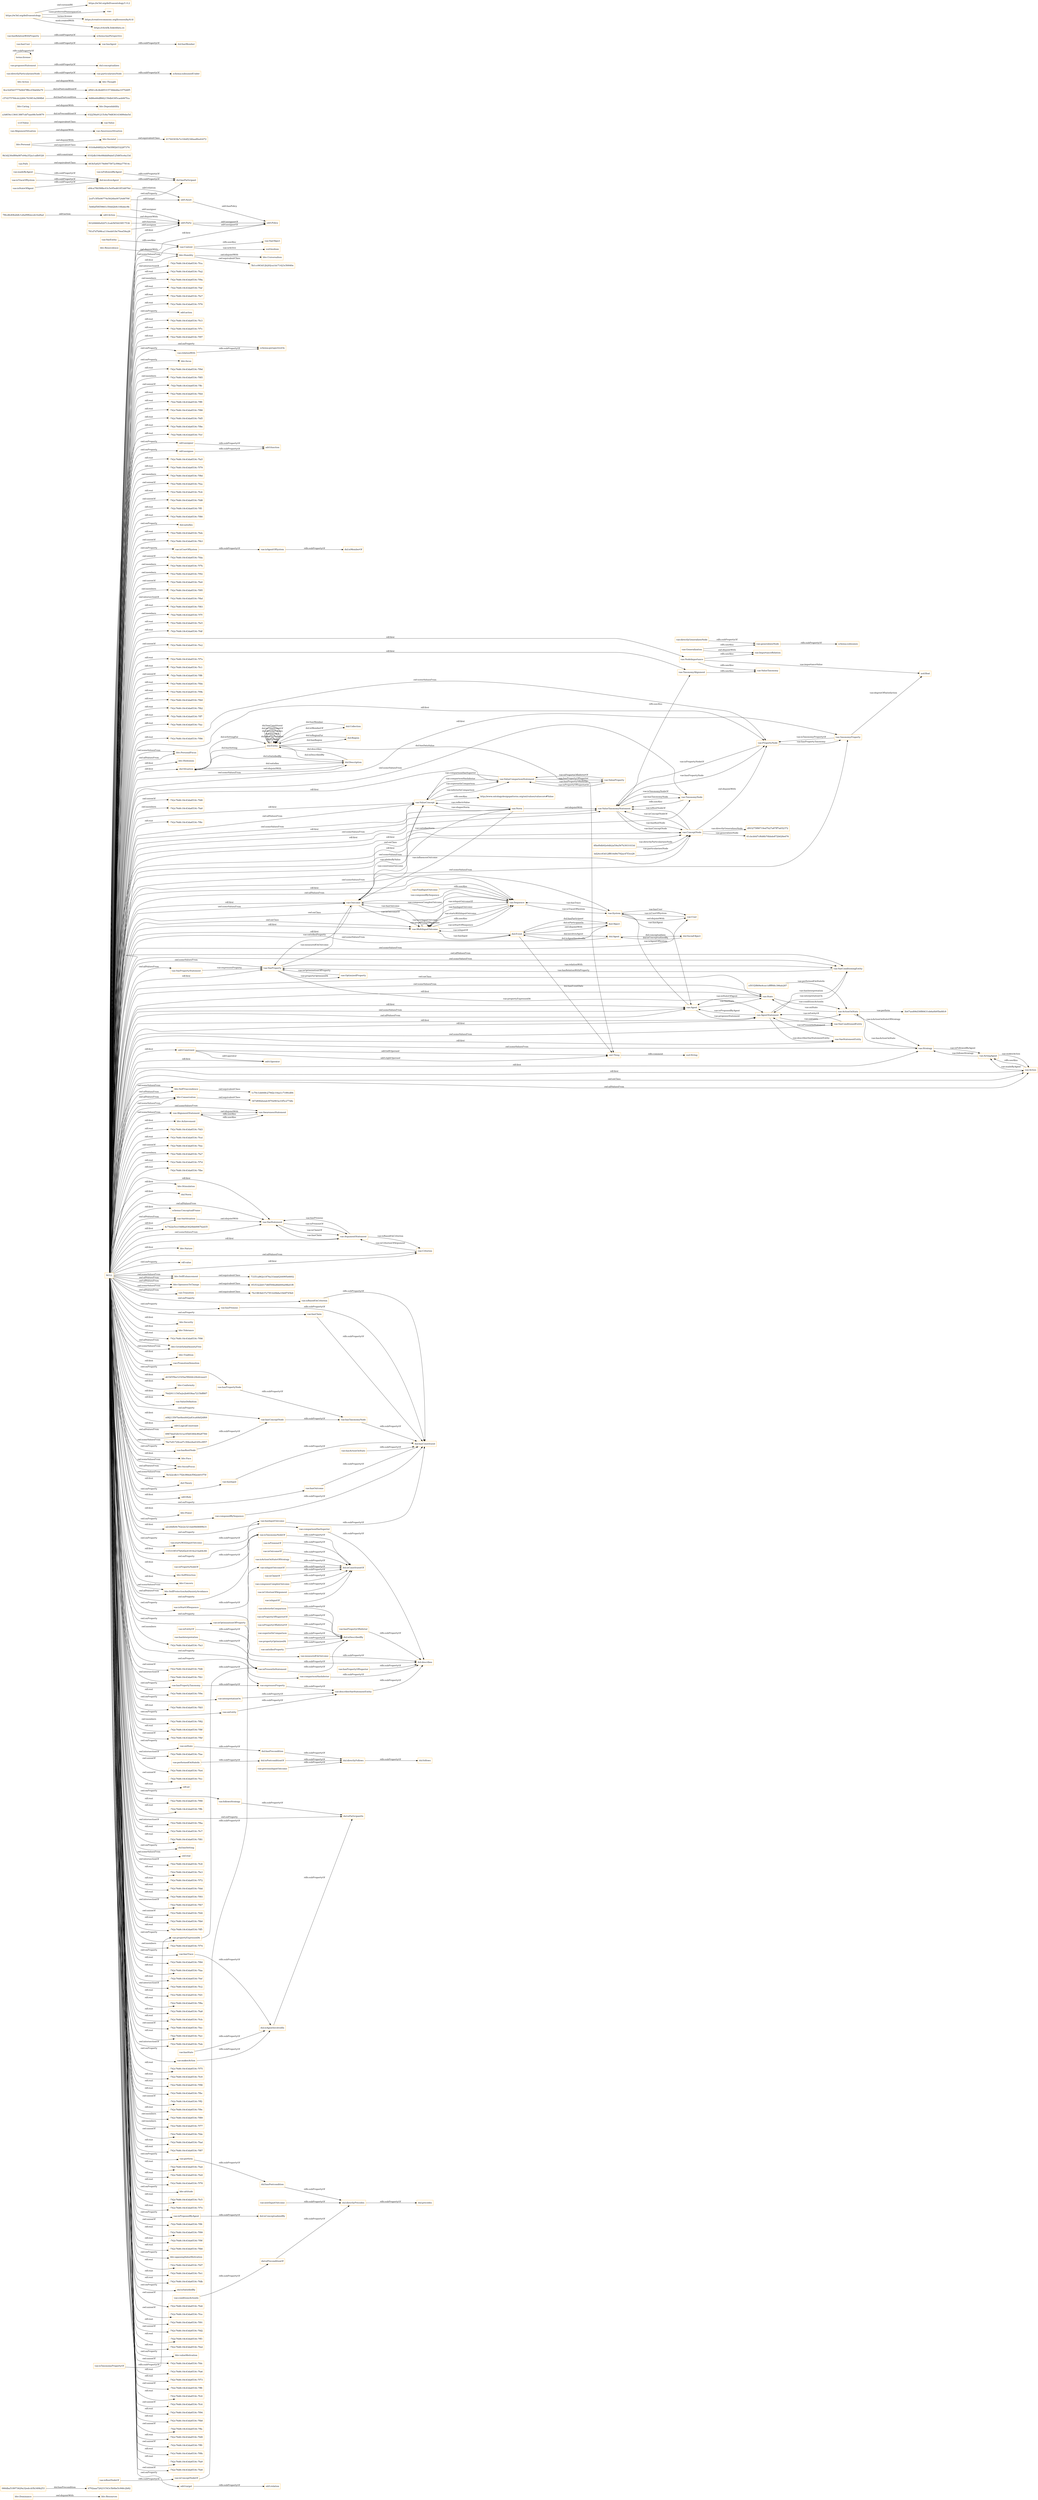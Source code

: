 digraph ar2dtool_diagram { 
rankdir=LR;
size="1501"
node [shape = rectangle, color="orange"]; "bhv:Dominance" "066dba518973629a32edccb5b349b253" "dul:Situation" "odrl:Action" "vae:Path" "4fbef0db92e0db2af36a567b3931033d" "61cbcb0d7cf6d6b70bbde872b628e676" "e5f1f2f809e9cee1dffff48c396ab287" "0102db104e08ddd9abd125d65ce4a33d" "f4320666fa9207c3cab5654439f17536" "bhv:PersonalFocus" "bhv:Hedonism" "bhv:Societal" "vae:NodeImportance" "bhv:Universalism" "9b3d230ef89a087e94a352a1cafb9326" "vae:AwarenessSituation" "vae:Value" "bhv:Achievement" "e84ca78b588bc03c5e95ed61853d076d" "odrl:Policy" "bhv:Stimulation" "dul:Norm" "781d7d7b98ca110eeb018e70eef36a28" "vae:AlignmentSituation" "032256a91215c8a79d836143489ebe5d" "odrl:Operator" "vae:VaeProperty" "bhv:SelfTrascendence" "vae:Outcome" "483b5a82f178d0675872cf98ae77814c" "6702aaa726231543c5b0be5c946c2b82" "schema:ConceptualFrame" "vae:VaeEntity" "41744303fe7e104df2346aa8feefc672" "vae:MultiInputOutcome" "bhv:Conservation" "4c7422e5ce19d8ba03620bb0067b2d35" "vae:AlignmentStatement" "bhv:Dependability" "dul:SocialObject" "bhv:Caring" "1c70c1eb648c279d2c10aa1c7189cd84" "bhv:Nature" "odrl:Asset" "01fc8a848f223a76b5f8f2b532287374" "vae:Generalization" "5d4faf5f459661c50dd2b9c10fedec9b" "vae:Context" "vae:ActionOnState" "vae:VaeStatement" "vae:TaxonomyProperty" "bhv:Security" "vae:ConceptNode" "dul:Object" "bhv:Tolerance" "vae:System" "bhv:Humility" "odrl:Party" "bd24cc83d12ff816d9e792ac47f3ce28" "347df082b2ab39702903a33f5c277dfe" "vae:Norm" "bhv:GrowthAndAnxietyFree" "vae:User" "vae:Sequence" "vae:AgentStatement" "9d86e66dff682159db0385caeb067fca" "vae:VaeConditionedEntity" "bhv:Tradition" "dul:Event" "vae:PromotionDemotion" "dul:Agent" "vae:ValueTaxonomyStatement" "vae:TaxonomyAlignment" "7fe1983b637e75f1429b8a33b0f745b9" "7f6cdfe40b2b8c1e6a9982eceb1b28ad" "bhv:SelfEnhancement" "vae:Strategy" "2f941c8c4b485315736bb4be107526f5" "ab1bf35ba121b5ae56b4dc24edceaa21" "df43275f88719ed7b27a87ff7ab52372" "vae:Agent" "bhv:Benevolence" "vae:FinalInputOutcome" "5b1cc063d12b202ca1dc71423c50040e" "vae:VaeSituation" "bhv:Conformity" "vae:Action" "9535322b017d6f594bd6b600a08bd1f8" "bhv:Resources" "dul:Collection" "76d29111545a2e2b4938aa7215bff887" "vae:AwarenessStatement" "vae:ValueDefinition" "a3d654c136413887cbf7aae08c5e0879" "bhv:OpennessToChange" "e08213597be0bed442a83ca40bf24f69" "vae:ActingAgent" "odrl:LogicalConstraint" "6967ded32b1b1ac45b834fdc80a875fd" "76e7e91729ced7c394e24a4165ccf957" "vae:ValueConcept" "vae:PropertyNode" "vae:ValueProperty" "vae:ValueComparisonStatement" "vae:VaeStatementEntity" "2cd7c5f5e06774e5626bef4724d67f4f" "vae:Criterion" "bhv:Thought" "vae:Transition" "73351a862e1876a31bda6244995e6602" "vae:State" "8ce3245d3777b0647ff6ccf3fa64fa79" "dul:Entity" "bhv:Face" "vae:VaeConditioningEntity" "vae:TaxonomyNode" "vae:VaePropertyStatement" "bhv:SocialFocus" "5b322cdb117f2b3f6bdcf582eb01f75f" "odrl:Constraint" "vae:OptimizedProperty" "dul:Theory" "dul:Region" "dul:Description" "bhv:Action" "vcvf:Value" "odrl:Rule" "bhv:Power" "a2ce6dfe9c762e2e321dab9bfd689b31" "vae:ImportanceRelation" "bhv:Personal" "11f3319f107b02f2e41810e21ba64c66" "c57d375784cdc2260c7639f14a589fb8" "vae:ArgumentStatement" "3b47aed06d30f80631eb6a0b95bd4fc9" "bhv:SelfDirection" "bhv:Concern" "bhv:SelfProtectionAndAnxietyAvoidance" ; /*classes style*/
	"bhv:Action" -> "bhv:Thought" [ label = "owl:disjointWith" ];
	"vae:particularizesNode" -> "schema:subsumedUnder" [ label = "rdfs:subPropertyOf" ];
	"vae:hasConceptNode" -> "vae:hasTaxonomyNode" [ label = "rdfs:subPropertyOf" ];
	"vae:ConceptNode" -> "vae:PropertyNode" [ label = "owl:disjointWith" ];
	"vae:isTaxonomyNodeOf" -> "dul:isConstituentOf" [ label = "rdfs:subPropertyOf" ];
	"vae:proposesStatement" -> "dul:conceptualizes" [ label = "rdfs:subPropertyOf" ];
	"vae:previousInputOutcome" -> "dul:directlyFollows" [ label = "rdfs:subPropertyOf" ];
	"vae:hasTaxonomyNode" -> "dul:hasConstituent" [ label = "rdfs:subPropertyOf" ];
	"vae:nextInputOutcome" -> "dul:directlyPrecedes" [ label = "rdfs:subPropertyOf" ];
	"vae:VaeSituation" -> "vae:VaeStatement" [ label = "owl:disjointWith" ];
	"vae:comparisonHasInferior" -> "dul:describes" [ label = "rdfs:subPropertyOf" ];
	"vae:hasTrace" -> "dul:isAgentInvolvedIn" [ label = "rdfs:subPropertyOf" ];
	"vae:Path" -> "483b5a82f178d0675872cf98ae77814c" [ label = "owl:equivalentClass" ];
	"vae:isInputOf" -> "dul:isConstituentOf" [ label = "rdfs:subPropertyOf" ];
	"dul:involvesAgent" -> "dul:hasParticipant" [ label = "rdfs:subPropertyOf" ];
	"terms:license" -> "terms:license" [ label = "rdfs:subPropertyOf" ];
	"dul:isAgentInvolvedIn" -> "dul:isParticipantIn" [ label = "rdfs:subPropertyOf" ];
	"bhv:SelfTrascendence" -> "1c70c1eb648c279d2c10aa1c7189cd84" [ label = "owl:equivalentClass" ];
	"vae:describesVaeStatementEntity" -> "dul:describes" [ label = "rdfs:subPropertyOf" ];
	"vae:hasPropertyTaxonomy" -> "vae:expressesProperty" [ label = "rdfs:subPropertyOf" ];
	"dul:Event" -> "dul:Object" [ label = "owl:disjointWith" ];
	"vae:isPremiseOf" -> "dul:isConstituentOf" [ label = "rdfs:subPropertyOf" ];
	"vae:interpretationOn" -> "vae:describesVaeStatementEntity" [ label = "rdfs:subPropertyOf" ];
	"dul:Description" -> "dul:Situation" [ label = "owl:disjointWith" ];
	"odrl:Action" -> "odrl:Party" [ label = "owl:disjointWith" ];
	"vae:madeByAgent" -> "dul:involvesAgent" [ label = "rdfs:subPropertyOf" ];
	"dul:isPreconditionOf" -> "dul:directlyPrecedes" [ label = "rdfs:subPropertyOf" ];
	"vae:isOutcomeOf" -> "dul:isConstituentOf" [ label = "rdfs:subPropertyOf" ];
	"vae:isPresentInStatement" -> "dul:isDescribedBy" [ label = "rdfs:subPropertyOf" ];
	"vae:hasInput" -> "dul:hasConstituent" [ label = "rdfs:subPropertyOf" ];
	"bhv:Personal" -> "bhv:Societal" [ label = "owl:disjointWith" ];
	"bhv:Personal" -> "01fc8a848f223a76b5f8f2b532287374" [ label = "owl:equivalentClass" ];
	"vae:hasUser" -> "vae:hasAgent" [ label = "rdfs:subPropertyOf" ];
	"vae:onState" -> "dul:hasPrecondition" [ label = "rdfs:subPropertyOf" ];
	"vae:hasActionOnState" -> "dul:hasConstituent" [ label = "rdfs:subPropertyOf" ];
	"vae:hasPropertyNode" -> "vae:hasTaxonomyNode" [ label = "rdfs:subPropertyOf" ];
	"dul:hasPrecondition" -> "dul:directlyFollows" [ label = "rdfs:subPropertyOf" ];
	"vae:hasPropertyOfSuperior" -> "dul:describes" [ label = "rdfs:subPropertyOf" ];
	"bhv:Conservation" -> "347df082b2ab39702903a33f5c277dfe" [ label = "owl:equivalentClass" ];
	"vae:isPropertyNodeOf" -> "vae:isTaxonomyNodeOf" [ label = "rdfs:subPropertyOf" ];
	"bhv:Societal" -> "41744303fe7e104df2346aa8feefc672" [ label = "owl:equivalentClass" ];
	"vae:Transition" -> "7fe1983b637e75f1429b8a33b0f745b9" [ label = "owl:equivalentClass" ];
	"vae:comparisonHasSuperior" -> "dul:describes" [ label = "rdfs:subPropertyOf" ];
	"vae:hasOutcome" -> "dul:hasConstituent" [ label = "rdfs:subPropertyOf" ];
	"vae:Norm" -> "vae:ValueTaxonomyStatement" [ label = "owl:disjointWith" ];
	"vae:isProposedByAgent" -> "dul:isConceptualizedBy" [ label = "rdfs:subPropertyOf" ];
	"bhv:Dominance" -> "bhv:Resources" [ label = "owl:disjointWith" ];
	"vae:isEntityOf" -> "vae:isPresentInStatement" [ label = "rdfs:subPropertyOf" ];
	"vae:MultiInputOutcome" -> "vae:Sequence" [ label = "rdfs:seeAlso" ];
	"vae:propertyExpressedAt" -> "vae:isPresentInStatement" [ label = "rdfs:subPropertyOf" ];
	"vae:hasState" -> "dul:isAgentInvolvedIn" [ label = "rdfs:subPropertyOf" ];
	"vae:AwarenessStatement" -> "vae:AlignmentStatement" [ label = "rdfs:seeAlso" ];
	"vae:isConceptNodeOf" -> "vae:isTaxonomyNodeOf" [ label = "rdfs:subPropertyOf" ];
	"bhv:Caring" -> "bhv:Dependability" [ label = "owl:disjointWith" ];
	"vae:hasRootNode" -> "vae:hasConceptNode" [ label = "rdfs:subPropertyOf" ];
	"vae:isAgentOfSystem" -> "dul:isMemberOf" [ label = "rdfs:subPropertyOf" ];
	"vae:ValueConcept" -> "http://www.ontologydesignpatterns.org/ont/values/valuecore#Value" [ label = "rdfs:seeAlso" ];
	"vae:isInputOutcomeOf" -> "dul:isConstituentOf" [ label = "rdfs:subPropertyOf" ];
	"vae:isTaxonomyPropertyOf" -> "vae:propertyExpressedAt" [ label = "rdfs:subPropertyOf" ];
	"vae:directlyParticularizesNode" -> "vae:particularizesNode" [ label = "rdfs:subPropertyOf" ];
	"vae:isRootNodeOf" -> "vae:isConceptNodeOf" [ label = "rdfs:subPropertyOf" ];
	"vae:expressesProperty" -> "vae:describesVaeStatementEntity" [ label = "rdfs:subPropertyOf" ];
	"vae:hasAgent" -> "dul:hasMember" [ label = "rdfs:subPropertyOf" ];
	"vae:isFollowedByAgent" -> "dul:hasParticipant" [ label = "rdfs:subPropertyOf" ];
	"vae:hasRelationWithProperty" -> "schema:hasPerspective" [ label = "rdfs:subPropertyOf" ];
	"vae:measuredOnOutcome" -> "dul:describes" [ label = "rdfs:subPropertyOf" ];
	"vae:perform" -> "dul:hasPostcondition" [ label = "rdfs:subPropertyOf" ];
	"vcvf:Value" -> "vae:Value" [ label = "owl:equivalentClass" ];
	"vae:isTraceOfSystem" -> "dul:involvesAgent" [ label = "rdfs:subPropertyOf" ];
	"vae:directlyGeneralizesNode" -> "vae:generalizesNode" [ label = "rdfs:subPropertyOf" ];
	"vae:conditionsActionIn" -> "dul:isPreconditionOf" [ label = "rdfs:subPropertyOf" ];
	"vae:superiorInComparison" -> "dul:isDescribedBy" [ label = "rdfs:subPropertyOf" ];
	"vae:System" -> "vae:User" [ label = "owl:disjointWith" ];
	"vae:ValueTaxonomyStatement" -> "vae:TaxonomyAlignment" [ label = "rdfs:seeAlso" ];
	"vae:TaxonomyNode" -> "vae:ValueTaxonomyStatement" [ label = "rdfs:seeAlso" ];
	"vae:followsStrategy" -> "dul:isParticipantIn" [ label = "rdfs:subPropertyOf" ];
	"vae:hasPropertyOfInferior" -> "dul:describes" [ label = "rdfs:subPropertyOf" ];
	"vae:composedBySequence" -> "dul:hasConstituent" [ label = "rdfs:subPropertyOf" ];
	"vae:AlignmentSituation" -> "vae:AwarenessSituation" [ label = "owl:disjointWith" ];
	"https://w3id.org/def/vaeontology" -> "https://w3id.org/def/vaeontology/1.0.2" [ label = "owl:versionIRI" ];
	"https://w3id.org/def/vaeontology" -> "vae:" [ label = "vann:preferredNamespaceUri" ];
	"https://w3id.org/def/vaeontology" -> "https://creativecommons.org/licenses/by/4.0/" [ label = "terms:license" ];
	"https://w3id.org/def/vaeontology" -> "https://chowlk.linkeddata.es" [ label = "mod:createdWith" ];
	"vae:isActionOnStateOfStrategy" -> "dul:isConstituentOf" [ label = "rdfs:subPropertyOf" ];
	"vae:startsWithInputOutcome" -> "vae:hasInputOutcome" [ label = "rdfs:subPropertyOf" ];
	"vae:isOptimizationOfProperty" -> "dul:describes" [ label = "rdfs:subPropertyOf" ];
	"vae:propertyOptimizedAt" -> "dul:isDescribedBy" [ label = "rdfs:subPropertyOf" ];
	"bhv:Humility" -> "bhv:Universalism" [ label = "owl:disjointWith" ];
	"bhv:Humility" -> "5b1cc063d12b202ca1dc71423c50040e" [ label = "owl:equivalentClass" ];
	"vae:FinalInputOutcome" -> "vae:Sequence" [ label = "rdfs:seeAlso" ];
	"odrl:target" -> "odrl:relation" [ label = "rdfs:subPropertyOf" ];
	"bhv:SelfEnhancement" -> "73351a862e1876a31bda6244995e6602" [ label = "owl:equivalentClass" ];
	"dul:directlyPrecedes" -> "dul:precedes" [ label = "rdfs:subPropertyOf" ];
	"vae:makesAction" -> "dul:isAgentInvolvedIn" [ label = "rdfs:subPropertyOf" ];
	"vae:satisfiesProperty" -> "dul:isDescribedBy" [ label = "rdfs:subPropertyOf" ];
	"vae:TaxonomyAlignment" -> "vae:ValueTaxonomy" [ label = "rdfs:seeAlso" ];
	"vae:relationWith" -> "schema:perspectiveOn" [ label = "rdfs:subPropertyOf" ];
	"vae:NodeImportance" -> "vae:ValueTaxonomy" [ label = "rdfs:seeAlso" ];
	"vae:NodeImportance" -> "vae:ImportanceRelation" [ label = "rdfs:seeAlso" ];
	"vae:Action" -> "vae:ActingAgent" [ label = "rdfs:seeAlso" ];
	"vae:inferiorInComparison" -> "dul:isDescribedBy" [ label = "rdfs:subPropertyOf" ];
	"vae:VaeEntity" -> "vae:Context" [ label = "rdfs:seeAlso" ];
	"vae:isClaimOf" -> "dul:isConstituentOf" [ label = "rdfs:subPropertyOf" ];
	"vae:hasInputOutcome" -> "dul:hasConstituent" [ label = "rdfs:subPropertyOf" ];
	"vae:isPropertyOfSuperiorOf" -> "dul:isDescribedBy" [ label = "rdfs:subPropertyOf" ];
	"vae:isStateOfAgent" -> "dul:involvesAgent" [ label = "rdfs:subPropertyOf" ];
	"vae:Generalization" -> "vae:generalizesNode" [ label = "rdfs:seeAlso" ];
	"vae:Generalization" -> "vae:ImportanceRelation" [ label = "owl:disjointWith" ];
	"vae:Context" -> "vae:VaeObject" [ label = "rdfs:seeAlso" ];
	"NULL" -> "-742c76d6:18c43da6534:-7fb5" [ label = "rdf:rest" ];
	"NULL" -> "vae:hasConceptNode" [ label = "owl:onProperty" ];
	"NULL" -> "-742c76d6:18c43da6534:-7f82" [ label = "owl:members" ];
	"NULL" -> "-742c76d6:18c43da6534:-7f8f" [ label = "rdf:rest" ];
	"NULL" -> "-742c76d6:18c43da6534:-7fbf" [ label = "owl:unionOf" ];
	"NULL" -> "-742c76d6:18c43da6534:-7fae" [ label = "owl:intersectionOf" ];
	"NULL" -> "bhv:PersonalFocus" [ label = "owl:someValuesFrom" ];
	"NULL" -> "-742c76d6:18c43da6534:-7fe4" [ label = "owl:unionOf" ];
	"NULL" -> "bhv:Hedonism" [ label = "rdf:first" ];
	"NULL" -> "-742c76d6:18c43da6534:-7fcc" [ label = "owl:unionOf" ];
	"NULL" -> "bhv:Conservation" [ label = "owl:allValuesFrom" ];
	"NULL" -> "rdf:nil" [ label = "rdf:rest" ];
	"NULL" -> "-742c76d6:18c43da6534:-7f90" [ label = "rdf:rest" ];
	"NULL" -> "vae:VaeConditioningEntity" [ label = "owl:someValuesFrom" ];
	"NULL" -> "-742c76d6:18c43da6534:-7ffb" [ label = "rdf:rest" ];
	"NULL" -> "vae:isBasedOnCriterion" [ label = "owl:onProperty" ];
	"NULL" -> "-742c76d6:18c43da6534:-7fba" [ label = "owl:intersectionOf" ];
	"NULL" -> "-742c76d6:18c43da6534:-7fc7" [ label = "rdf:rest" ];
	"NULL" -> "ab1bf35ba121b5ae56b4dc24edceaa21" [ label = "rdf:first" ];
	"NULL" -> "vae:isTaxonomyNodeOf" [ label = "owl:onProperty" ];
	"NULL" -> "vae:interpretationOn" [ label = "owl:onProperty" ];
	"NULL" -> "vae:ConceptNode" [ label = "rdf:first" ];
	"NULL" -> "vae:PropertyNode" [ label = "rdf:first" ];
	"NULL" -> "odrl:assignee" [ label = "owl:onProperty" ];
	"NULL" -> "-742c76d6:18c43da6534:-7f81" [ label = "rdf:rest" ];
	"NULL" -> "vae:ConceptNode" [ label = "owl:someValuesFrom" ];
	"NULL" -> "vae:expressesProperty" [ label = "owl:onProperty" ];
	"NULL" -> "vae:VaeSituation" [ label = "owl:allValuesFrom" ];
	"NULL" -> "dul:hasSetting" [ label = "owl:onProperty" ];
	"NULL" -> "bhv:SelfTrascendence" [ label = "owl:someValuesFrom" ];
	"NULL" -> "owl:real" [ label = "owl:someValuesFrom" ];
	"NULL" -> "-742c76d6:18c43da6534:-7fc8" [ label = "owl:intersectionOf" ];
	"NULL" -> "odrl:LogicalConstraint" [ label = "rdf:first" ];
	"NULL" -> "-742c76d6:18c43da6534:-7fe3" [ label = "rdf:rest" ];
	"NULL" -> "vae:onEntity" [ label = "owl:onProperty" ];
	"NULL" -> "-742c76d6:18c43da6534:-7f72" [ label = "rdf:rest" ];
	"NULL" -> "vae:VaeConditioningEntity" [ label = "owl:allValuesFrom" ];
	"NULL" -> "-742c76d6:18c43da6534:-7fdd" [ label = "rdf:rest" ];
	"NULL" -> "vae:TaxonomyNode" [ label = "rdf:first" ];
	"NULL" -> "vae:comparisonHasInferior" [ label = "owl:onProperty" ];
	"NULL" -> "-742c76d6:18c43da6534:-7f93" [ label = "rdf:rest" ];
	"NULL" -> "vae:isUserOfSystem" [ label = "owl:onProperty" ];
	"NULL" -> "vae:ActionOnState" [ label = "rdf:first" ];
	"NULL" -> "vae:VaeStatement" [ label = "owl:someValuesFrom" ];
	"NULL" -> "vae:Criterion" [ label = "owl:allValuesFrom" ];
	"NULL" -> "-742c76d6:18c43da6534:-7fb7" [ label = "owl:intersectionOf" ];
	"NULL" -> "bhv:GrowthAndAnxietyFree" [ label = "owl:someValuesFrom" ];
	"NULL" -> "-742c76d6:18c43da6534:-7fd4" [ label = "owl:unionOf" ];
	"NULL" -> "vae:Strategy" [ label = "owl:someValuesFrom" ];
	"NULL" -> "vae:ConceptNode" [ label = "owl:onClass" ];
	"NULL" -> "-742c76d6:18c43da6534:-7fb0" [ label = "rdf:rest" ];
	"NULL" -> "vae:Action" [ label = "rdf:first" ];
	"NULL" -> "vae:hasOutcome" [ label = "owl:onProperty" ];
	"NULL" -> "-742c76d6:18c43da6534:-7ff5" [ label = "rdf:rest" ];
	"NULL" -> "-742c76d6:18c43da6534:-7f74" [ label = "owl:members" ];
	"NULL" -> "-742c76d6:18c43da6534:-7f84" [ label = "rdf:rest" ];
	"NULL" -> "-742c76d6:18c43da6534:-7faa" [ label = "rdf:rest" ];
	"NULL" -> "-742c76d6:18c43da6534:-7fef" [ label = "rdf:rest" ];
	"NULL" -> "-742c76d6:18c43da6534:-7fc2" [ label = "owl:intersectionOf" ];
	"NULL" -> "-742c76d6:18c43da6534:-7fd1" [ label = "rdf:rest" ];
	"NULL" -> "-742c76d6:18c43da6534:-7f8a" [ label = "rdf:rest" ];
	"NULL" -> "-742c76d6:18c43da6534:-7fa8" [ label = "rdf:rest" ];
	"NULL" -> "-742c76d6:18c43da6534:-7fcb" [ label = "rdf:rest" ];
	"NULL" -> "-742c76d6:18c43da6534:-7fec" [ label = "owl:unionOf" ];
	"NULL" -> "vae:AwarenessStatement" [ label = "owl:someValuesFrom" ];
	"NULL" -> "-742c76d6:18c43da6534:-7fa1" [ label = "rdf:rest" ];
	"NULL" -> "-742c76d6:18c43da6534:-7fab" [ label = "owl:intersectionOf" ];
	"NULL" -> "-742c76d6:18c43da6534:-7f75" [ label = "rdf:rest" ];
	"NULL" -> "-742c76d6:18c43da6534:-7fc9" [ label = "rdf:rest" ];
	"NULL" -> "vae:startsWithInputOutcome" [ label = "owl:onProperty" ];
	"NULL" -> "-742c76d6:18c43da6534:-7f96" [ label = "rdf:rest" ];
	"NULL" -> "-742c76d6:18c43da6534:-7fbc" [ label = "rdf:rest" ];
	"NULL" -> "6967ded32b1b1ac45b834fdc80a875fd" [ label = "owl:allValuesFrom" ];
	"NULL" -> "-742c76d6:18c43da6534:-7ff2" [ label = "owl:unionOf" ];
	"NULL" -> "odrl:Operator" [ label = "rdf:first" ];
	"NULL" -> "-742c76d6:18c43da6534:-7f9c" [ label = "rdf:rest" ];
	"NULL" -> "vae:isStartOfSequence" [ label = "owl:onProperty" ];
	"NULL" -> "vae:Agent" [ label = "owl:someValuesFrom" ];
	"NULL" -> "-742c76d6:18c43da6534:-7f89" [ label = "owl:members" ];
	"NULL" -> "bhv:Tradition" [ label = "rdf:first" ];
	"NULL" -> "vae:hasInput" [ label = "owl:onProperty" ];
	"NULL" -> "-742c76d6:18c43da6534:-7f77" [ label = "owl:members" ];
	"NULL" -> "vae:Sequence" [ label = "owl:onClass" ];
	"NULL" -> "-742c76d6:18c43da6534:-7fde" [ label = "owl:unionOf" ];
	"NULL" -> "vae:hasRootNode" [ label = "owl:onProperty" ];
	"NULL" -> "-742c76d6:18c43da6534:-7fad" [ label = "rdf:rest" ];
	"NULL" -> "-742c76d6:18c43da6534:-7f87" [ label = "rdf:rest" ];
	"NULL" -> "vae:NodeImportance" [ label = "rdf:first" ];
	"NULL" -> "vae:VaeConditionedEntity" [ label = "owl:someValuesFrom" ];
	"NULL" -> "bhv:SelfEnhancement" [ label = "owl:someValuesFrom" ];
	"NULL" -> "bhv:GrowthAndAnxietyFree" [ label = "owl:allValuesFrom" ];
	"NULL" -> "vae:Outcome" [ label = "owl:someValuesFrom" ];
	"NULL" -> "bhv:SelfDirection" [ label = "rdf:first" ];
	"NULL" -> "vae:hasInputOutcome" [ label = "owl:onProperty" ];
	"NULL" -> "vae:TaxonomyProperty" [ label = "owl:someValuesFrom" ];
	"NULL" -> "dul:Theory" [ label = "rdf:first" ];
	"NULL" -> "dul:Event" [ label = "rdf:first" ];
	"NULL" -> "-742c76d6:18c43da6534:-7fa4" [ label = "rdf:rest" ];
	"NULL" -> "-742c76d6:18c43da6534:-7fe9" [ label = "rdf:rest" ];
	"NULL" -> "-742c76d6:18c43da6534:-7f78" [ label = "rdf:rest" ];
	"NULL" -> "vae:ArgumentStatement" [ label = "rdf:first" ];
	"NULL" -> "bhv:attitude" [ label = "owl:onProperty" ];
	"NULL" -> "-742c76d6:18c43da6534:-7fc5" [ label = "rdf:rest" ];
	"NULL" -> "-742c76d6:18c43da6534:-7f7e" [ label = "rdf:rest" ];
	"NULL" -> "-742c76d6:18c43da6534:-7ff4" [ label = "owl:unionOf" ];
	"NULL" -> "-742c76d6:18c43da6534:-7f99" [ label = "rdf:rest" ];
	"NULL" -> "vae:Norm" [ label = "rdf:first" ];
	"NULL" -> "schema:perspectiveOn" [ label = "owl:onProperty" ];
	"NULL" -> "-742c76d6:18c43da6534:-7f9f" [ label = "rdf:rest" ];
	"NULL" -> "vae:VaeProperty" [ label = "rdf:first" ];
	"NULL" -> "-742c76d6:18c43da6534:-7fb6" [ label = "rdf:rest" ];
	"NULL" -> "bhv:opposingValueMotivation" [ label = "owl:onProperty" ];
	"NULL" -> "-742c76d6:18c43da6534:-7fd7" [ label = "rdf:rest" ];
	"NULL" -> "bhv:Humility" [ label = "rdf:first" ];
	"NULL" -> "-742c76d6:18c43da6534:-7fe1" [ label = "rdf:rest" ];
	"NULL" -> "-742c76d6:18c43da6534:-7fdb" [ label = "rdf:rest" ];
	"NULL" -> "dul:isSatisfiedBy" [ label = "owl:onProperty" ];
	"NULL" -> "vae:TaxonomyProperty" [ label = "rdf:first" ];
	"NULL" -> "-742c76d6:18c43da6534:-7fe6" [ label = "owl:unionOf" ];
	"NULL" -> "76d29111545a2e2b4938aa7215bff887" [ label = "rdf:first" ];
	"NULL" -> "a2ce6dfe9c762e2e321dab9bfd689b31" [ label = "rdf:first" ];
	"NULL" -> "-742c76d6:18c43da6534:-7fce" [ label = "owl:unionOf" ];
	"NULL" -> "-742c76d6:18c43da6534:-7f91" [ label = "rdf:rest" ];
	"NULL" -> "vae:State" [ label = "owl:onClass" ];
	"NULL" -> "-742c76d6:18c43da6534:-7fd2" [ label = "owl:unionOf" ];
	"NULL" -> "bhv:OpennessToChange" [ label = "owl:allValuesFrom" ];
	"NULL" -> "vae:VaeStatement" [ label = "rdf:first" ];
	"NULL" -> "-742c76d6:18c43da6534:-7ff3" [ label = "rdf:rest" ];
	"NULL" -> "vae:VaeSituation" [ label = "rdf:first" ];
	"NULL" -> "-742c76d6:18c43da6534:-7fed" [ label = "rdf:rest" ];
	"NULL" -> "bhv:valueMotivation" [ label = "owl:onProperty" ];
	"NULL" -> "vae:relationWith" [ label = "owl:onProperty" ];
	"NULL" -> "-742c76d6:18c43da6534:-7fdc" [ label = "owl:unionOf" ];
	"NULL" -> "bhv:Stimulation" [ label = "rdf:first" ];
	"NULL" -> "-742c76d6:18c43da6534:-7fa6" [ label = "rdf:rest" ];
	"NULL" -> "5b322cdb117f2b3f6bdcf582eb01f75f" [ label = "owl:someValuesFrom" ];
	"NULL" -> "odrl:Constraint" [ label = "rdf:first" ];
	"NULL" -> "vae:Action" [ label = "owl:onClass" ];
	"NULL" -> "-742c76d6:18c43da6534:-7f73" [ label = "rdf:rest" ];
	"NULL" -> "odrl:target" [ label = "owl:onProperty" ];
	"NULL" -> "-742c76d6:18c43da6534:-7ff6" [ label = "owl:unionOf" ];
	"NULL" -> "-742c76d6:18c43da6534:-7fc0" [ label = "rdf:rest" ];
	"NULL" -> "-742c76d6:18c43da6534:-7fc4" [ label = "owl:unionOf" ];
	"NULL" -> "vae:Transition" [ label = "owl:allValuesFrom" ];
	"NULL" -> "-742c76d6:18c43da6534:-7f94" [ label = "rdf:rest" ];
	"NULL" -> "vae:makesAction" [ label = "owl:onProperty" ];
	"NULL" -> "dul:Object" [ label = "owl:someValuesFrom" ];
	"NULL" -> "vae:onState" [ label = "owl:onProperty" ];
	"NULL" -> "dul:isParticipantIn" [ label = "owl:onProperty" ];
	"NULL" -> "vae:VaeProperty" [ label = "owl:someValuesFrom" ];
	"NULL" -> "bhv:SelfProtectionAndAnxietyAvoidance" [ label = "owl:someValuesFrom" ];
	"NULL" -> "-742c76d6:18c43da6534:-7fb8" [ label = "rdf:rest" ];
	"NULL" -> "vae:Agent" [ label = "owl:allValuesFrom" ];
	"NULL" -> "-742c76d6:18c43da6534:-7ffa" [ label = "owl:unionOf" ];
	"NULL" -> "-742c76d6:18c43da6534:-7fd9" [ label = "rdf:rest" ];
	"NULL" -> "-742c76d6:18c43da6534:-7ff0" [ label = "owl:unionOf" ];
	"NULL" -> "vae:PropertyNode" [ label = "owl:someValuesFrom" ];
	"NULL" -> "-742c76d6:18c43da6534:-7f8b" [ label = "rdf:rest" ];
	"NULL" -> "dul:Situation" [ label = "rdf:first" ];
	"NULL" -> "-742c76d6:18c43da6534:-7fa9" [ label = "rdf:rest" ];
	"NULL" -> "-742c76d6:18c43da6534:-7fe8" [ label = "owl:unionOf" ];
	"NULL" -> "bhv:SelfEnhancement" [ label = "owl:allValuesFrom" ];
	"NULL" -> "vae:hasPropertyNode" [ label = "owl:onProperty" ];
	"NULL" -> "dul:Description" [ label = "owl:someValuesFrom" ];
	"NULL" -> "-742c76d6:18c43da6534:-7fca" [ label = "owl:intersectionOf" ];
	"NULL" -> "-742c76d6:18c43da6534:-7fa2" [ label = "rdf:rest" ];
	"NULL" -> "-742c76d6:18c43da6534:-7f9a" [ label = "owl:members" ];
	"NULL" -> "-742c76d6:18c43da6534:-7faf" [ label = "rdf:rest" ];
	"NULL" -> "-742c76d6:18c43da6534:-7fe7" [ label = "rdf:rest" ];
	"NULL" -> "bhv:Conservation" [ label = "owl:someValuesFrom" ];
	"NULL" -> "-742c76d6:18c43da6534:-7f76" [ label = "rdf:rest" ];
	"NULL" -> "bhv:PersonalFocus" [ label = "owl:allValuesFrom" ];
	"NULL" -> "schema:ConceptualFrame" [ label = "rdf:first" ];
	"NULL" -> "vae:Strategy" [ label = "rdf:first" ];
	"NULL" -> "vae:Outcome" [ label = "rdf:first" ];
	"NULL" -> "odrl:action" [ label = "owl:onProperty" ];
	"NULL" -> "-742c76d6:18c43da6534:-7fc3" [ label = "rdf:rest" ];
	"NULL" -> "-742c76d6:18c43da6534:-7f7c" [ label = "rdf:rest" ];
	"NULL" -> "vae:isProposedByAgent" [ label = "owl:onProperty" ];
	"NULL" -> "-742c76d6:18c43da6534:-7f97" [ label = "rdf:rest" ];
	"NULL" -> "bhv:focus" [ label = "owl:onProperty" ];
	"NULL" -> "-742c76d6:18c43da6534:-7f9d" [ label = "rdf:rest" ];
	"NULL" -> "-742c76d6:18c43da6534:-7f85" [ label = "owl:members" ];
	"NULL" -> "-742c76d6:18c43da6534:-7ffc" [ label = "owl:unionOf" ];
	"NULL" -> "-742c76d6:18c43da6534:-7fb4" [ label = "rdf:rest" ];
	"NULL" -> "-742c76d6:18c43da6534:-7ff9" [ label = "rdf:rest" ];
	"NULL" -> "-742c76d6:18c43da6534:-7f88" [ label = "rdf:rest" ];
	"NULL" -> "4c7422e5ce19d8ba03620bb0067b2d35" [ label = "rdf:first" ];
	"NULL" -> "vae:MultiInputOutcome" [ label = "rdf:first" ];
	"NULL" -> "-742c76d6:18c43da6534:-7fd5" [ label = "rdf:rest" ];
	"NULL" -> "-742c76d6:18c43da6534:-7f8e" [ label = "rdf:rest" ];
	"NULL" -> "vae:ValueTaxonomyStatement" [ label = "owl:someValuesFrom" ];
	"NULL" -> "-742c76d6:18c43da6534:-7fcf" [ label = "rdf:rest" ];
	"NULL" -> "bhv:SelfProtectionAndAnxietyAvoidance" [ label = "owl:allValuesFrom" ];
	"NULL" -> "vae:ValueDefinition" [ label = "rdf:first" ];
	"NULL" -> "vae:TaxonomyAlignment" [ label = "rdf:first" ];
	"NULL" -> "-742c76d6:18c43da6534:-7fa5" [ label = "rdf:rest" ];
	"NULL" -> "bhv:Security" [ label = "rdf:first" ];
	"NULL" -> "-742c76d6:18c43da6534:-7f79" [ label = "rdf:rest" ];
	"NULL" -> "-742c76d6:18c43da6534:-7f8d" [ label = "owl:members" ];
	"NULL" -> "vae:AgentStatement" [ label = "rdf:first" ];
	"NULL" -> "vae:propertyExpressedAt" [ label = "owl:onProperty" ];
	"NULL" -> "-742c76d6:18c43da6534:-7fea" [ label = "owl:unionOf" ];
	"NULL" -> "vae:AlignmentStatement" [ label = "owl:someValuesFrom" ];
	"NULL" -> "bhv:OpennessToChange" [ label = "owl:someValuesFrom" ];
	"NULL" -> "dul:hasParticipant" [ label = "owl:onProperty" ];
	"NULL" -> "-742c76d6:18c43da6534:-7fc6" [ label = "rdf:rest" ];
	"NULL" -> "odrl:assigner" [ label = "owl:onProperty" ];
	"NULL" -> "bhv:SocialFocus" [ label = "owl:someValuesFrom" ];
	"NULL" -> "-742c76d6:18c43da6534:-7fd8" [ label = "owl:unionOf" ];
	"NULL" -> "vae:ValueComparisonStatement" [ label = "rdf:first" ];
	"NULL" -> "-742c76d6:18c43da6534:-7ff1" [ label = "rdf:rest" ];
	"NULL" -> "-742c76d6:18c43da6534:-7f80" [ label = "rdf:rest" ];
	"NULL" -> "dul:satisfies" [ label = "owl:onProperty" ];
	"NULL" -> "vae:VaePropertyStatement" [ label = "owl:allValuesFrom" ];
	"NULL" -> "-742c76d6:18c43da6534:-7feb" [ label = "rdf:rest" ];
	"NULL" -> "odrl:Rule" [ label = "rdf:first" ];
	"NULL" -> "-742c76d6:18c43da6534:-7fb3" [ label = "owl:unionOf" ];
	"NULL" -> "-742c76d6:18c43da6534:-7fda" [ label = "owl:unionOf" ];
	"NULL" -> "bhv:SocialFocus" [ label = "owl:allValuesFrom" ];
	"NULL" -> "-742c76d6:18c43da6534:-7f7b" [ label = "owl:members" ];
	"NULL" -> "vae:ValueConcept" [ label = "owl:someValuesFrom" ];
	"NULL" -> "vae:hasPremise" [ label = "owl:onProperty" ];
	"NULL" -> "-742c76d6:18c43da6534:-7f92" [ label = "owl:members" ];
	"NULL" -> "bhv:Tolerance" [ label = "rdf:first" ];
	"NULL" -> "vae:State" [ label = "owl:someValuesFrom" ];
	"NULL" -> "bhv:Power" [ label = "rdf:first" ];
	"NULL" -> "bhv:Nature" [ label = "rdf:first" ];
	"NULL" -> "-742c76d6:18c43da6534:-7fe0" [ label = "owl:unionOf" ];
	"NULL" -> "vae:Action" [ label = "owl:allValuesFrom" ];
	"NULL" -> "vae:Agent" [ label = "rdf:first" ];
	"NULL" -> "-742c76d6:18c43da6534:-7f95" [ label = "owl:members" ];
	"NULL" -> "e08213597be0bed442a83ca40bf24f69" [ label = "rdf:first" ];
	"NULL" -> "76e7e91729ced7c394e24a4165ccf957" [ label = "owl:someValuesFrom" ];
	"NULL" -> "vae:followsStrategy" [ label = "owl:onProperty" ];
	"NULL" -> "vae:Sequence" [ label = "rdf:first" ];
	"NULL" -> "bhv:Achievement" [ label = "rdf:first" ];
	"NULL" -> "vae:VaeStatementEntity" [ label = "rdf:first" ];
	"NULL" -> "bhv:Conformity" [ label = "rdf:first" ];
	"NULL" -> "-742c76d6:18c43da6534:-7fbd" [ label = "owl:intersectionOf" ];
	"NULL" -> "vae:perform" [ label = "owl:onProperty" ];
	"NULL" -> "bhv:SelfTrascendence" [ label = "owl:allValuesFrom" ];
	"NULL" -> "-742c76d6:18c43da6534:-7f83" [ label = "rdf:rest" ];
	"NULL" -> "odrl:Party" [ label = "rdf:first" ];
	"NULL" -> "-742c76d6:18c43da6534:-7f7f" [ label = "owl:members" ];
	"NULL" -> "odrl:Policy" [ label = "rdf:first" ];
	"NULL" -> "11f3319f107b02f2e41810e21ba64c66" [ label = "rdf:first" ];
	"NULL" -> "-742c76d6:18c43da6534:-7fe5" [ label = "rdf:rest" ];
	"NULL" -> "vae:Context" [ label = "owl:someValuesFrom" ];
	"NULL" -> "vae:ValueTaxonomyStatement" [ label = "rdf:first" ];
	"NULL" -> "-742c76d6:18c43da6534:-7fdf" [ label = "rdf:rest" ];
	"NULL" -> "vae:hasTrace" [ label = "owl:onProperty" ];
	"NULL" -> "-742c76d6:18c43da6534:-7fe2" [ label = "owl:unionOf" ];
	"NULL" -> "-742c76d6:18c43da6534:-7fc1" [ label = "rdf:rest" ];
	"NULL" -> "-742c76d6:18c43da6534:-7f7a" [ label = "rdf:rest" ];
	"NULL" -> "-742c76d6:18c43da6534:-7ff8" [ label = "owl:unionOf" ];
	"NULL" -> "-742c76d6:18c43da6534:-7fbb" [ label = "rdf:rest" ];
	"NULL" -> "vae:MultiInputOutcome" [ label = "owl:onClass" ];
	"NULL" -> "vae:ValueConcept" [ label = "rdf:first" ];
	"NULL" -> "-742c76d6:18c43da6534:-7f9b" [ label = "rdf:rest" ];
	"NULL" -> "vae:Sequence" [ label = "owl:allValuesFrom" ];
	"NULL" -> "-742c76d6:18c43da6534:-7fb9" [ label = "rdf:rest" ];
	"NULL" -> "vae:composedBySequence" [ label = "owl:onProperty" ];
	"NULL" -> "vae:PromotionDemotion" [ label = "rdf:first" ];
	"NULL" -> "-742c76d6:18c43da6534:-7fb2" [ label = "rdf:rest" ];
	"NULL" -> "-742c76d6:18c43da6534:-7ff7" [ label = "rdf:rest" ];
	"NULL" -> "vae:Criterion" [ label = "rdf:first" ];
	"NULL" -> "-742c76d6:18c43da6534:-7fac" [ label = "rdf:rest" ];
	"NULL" -> "-742c76d6:18c43da6534:-7f86" [ label = "rdf:rest" ];
	"NULL" -> "-742c76d6:18c43da6534:-7fd0" [ label = "owl:unionOf" ];
	"NULL" -> "vae:hasClaim" [ label = "owl:onProperty" ];
	"NULL" -> "-742c76d6:18c43da6534:-7fa0" [ label = "owl:members" ];
	"NULL" -> "-742c76d6:18c43da6534:-7f8c" [ label = "rdf:rest" ];
	"NULL" -> "vae:VaeStatement" [ label = "owl:allValuesFrom" ];
	"NULL" -> "bhv:Concern" [ label = "rdf:first" ];
	"NULL" -> "-742c76d6:18c43da6534:-7fd3" [ label = "rdf:rest" ];
	"NULL" -> "vae:measuredOnOutcome" [ label = "owl:onProperty" ];
	"NULL" -> "vae:hasPropertyTaxonomy" [ label = "owl:onProperty" ];
	"NULL" -> "bhv:Face" [ label = "rdf:first" ];
	"NULL" -> "-742c76d6:18c43da6534:-7fcd" [ label = "rdf:rest" ];
	"NULL" -> "-742c76d6:18c43da6534:-7fee" [ label = "owl:unionOf" ];
	"NULL" -> "-742c76d6:18c43da6534:-7fa7" [ label = "owl:members" ];
	"NULL" -> "vae:ValueConcept" [ label = "owl:allValuesFrom" ];
	"NULL" -> "vae:State" [ label = "rdf:first" ];
	"NULL" -> "vae:System" [ label = "owl:someValuesFrom" ];
	"NULL" -> "vae:TaxonomyNode" [ label = "owl:someValuesFrom" ];
	"NULL" -> "-742c76d6:18c43da6534:-7f7d" [ label = "rdf:rest" ];
	"NULL" -> "vae:isOptimizationOfProperty" [ label = "owl:onProperty" ];
	"NULL" -> "-742c76d6:18c43da6534:-7fbe" [ label = "rdf:rest" ];
	"NULL" -> "rdf:value" [ label = "owl:onProperty" ];
	"NULL" -> "-742c76d6:18c43da6534:-7f98" [ label = "rdf:rest" ];
	"NULL" -> "-742c76d6:18c43da6534:-7fa3" [ label = "owl:members" ];
	"NULL" -> "-742c76d6:18c43da6534:-7fd6" [ label = "owl:unionOf" ];
	"NULL" -> "-742c76d6:18c43da6534:-7fb1" [ label = "owl:intersectionOf" ];
	"NULL" -> "vae:User" [ label = "owl:someValuesFrom" ];
	"NULL" -> "vae:comparisonHasSuperior" [ label = "owl:onProperty" ];
	"NULL" -> "-742c76d6:18c43da6534:-7f9e" [ label = "rdf:rest" ];
	"NULL" -> "dul:Norm" [ label = "rdf:first" ];
	"vae:isUserOfSystem" -> "vae:isAgentOfSystem" [ label = "rdfs:subPropertyOf" ];
	"vae:isPropertyOfInferiorOf" -> "dul:isDescribedBy" [ label = "rdfs:subPropertyOf" ];
	"vae:hasClaim" -> "dul:hasConstituent" [ label = "rdfs:subPropertyOf" ];
	"vae:generalizesNode" -> "schema:subsumes" [ label = "rdfs:subPropertyOf" ];
	"bhv:OpennessToChange" -> "9535322b017d6f594bd6b600a08bd1f8" [ label = "owl:equivalentClass" ];
	"vae:hasPremise" -> "dul:hasConstituent" [ label = "rdfs:subPropertyOf" ];
	"vae:isStartOfSequence" -> "vae:isInputOutcomeOf" [ label = "rdfs:subPropertyOf" ];
	"bhv:Benevolence" -> "bhv:Humility" [ label = "owl:disjointWith" ];
	"odrl:assigner" -> "odrl:function" [ label = "rdfs:subPropertyOf" ];
	"vae:onEntity" -> "vae:describesVaeStatementEntity" [ label = "rdfs:subPropertyOf" ];
	"vae:composesComplexOutcome" -> "dul:isConstituentOf" [ label = "rdfs:subPropertyOf" ];
	"vae:hasInterpretation" -> "vae:isPresentInStatement" [ label = "rdfs:subPropertyOf" ];
	"vae:AlignmentStatement" -> "vae:AwarenessStatement" [ label = "rdfs:seeAlso" ];
	"vae:AlignmentStatement" -> "vae:AwarenessStatement" [ label = "owl:disjointWith" ];
	"dul:isPostconditionOf" -> "dul:directlyFollows" [ label = "rdfs:subPropertyOf" ];
	"odrl:assignee" -> "odrl:function" [ label = "rdfs:subPropertyOf" ];
	"dul:directlyFollows" -> "dul:follows" [ label = "rdfs:subPropertyOf" ];
	"vae:isBasedOnCriterion" -> "dul:hasConstituent" [ label = "rdfs:subPropertyOf" ];
	"vae:performedOnStateIn" -> "dul:isPostconditionOf" [ label = "rdfs:subPropertyOf" ];
	"dul:hasPostcondition" -> "dul:directlyPrecedes" [ label = "rdfs:subPropertyOf" ];
	"vae:isCriterionOfArgument" -> "dul:isConstituentOf" [ label = "rdfs:subPropertyOf" ];
	"066dba518973629a32edccb5b349b253" -> "6702aaa726231543c5b0be5c946c2b82" [ label = "dul:hasPrecondition" ];
	"vae:Agent" -> "vae:System" [ label = "vae:isAgentOfSystem" ];
	"dul:Entity" -> "dul:Entity" [ label = "dul:follows" ];
	"vae:Outcome" -> "vae:Sequence" [ label = "vae:composedBySequence" ];
	"vae:ConceptNode" -> "vae:ValueTaxonomyStatement" [ label = "vae:isRootNodeOf" ];
	"odrl:Constraint" -> "owl:Thing" [ label = "odrl:rightOperand" ];
	"vae:ActionOnState" -> "3b47aed06d30f80631eb6a0b95bd4fc9" [ label = "vae:perform" ];
	"vae:ValueComparisonStatement" -> "vae:ValueProperty" [ label = "vae:hasPropertyOfSuperior" ];
	"vae:Outcome" -> "vae:ValueConcept" [ label = "vae:abidesByValue" ];
	"vae:VaePropertyStatement" -> "vae:VaeProperty" [ label = "vae:expressesProperty" ];
	"vae:ActingAgent" -> "vae:Strategy" [ label = "vae:followsStrategy" ];
	"vae:ActionOnState" -> "vae:Strategy" [ label = "vae:isActionOnStateOfStrategy" ];
	"dul:Agent" -> "dul:Event" [ label = "dul:isAgentInvolvedIn" ];
	"dul:SocialObject" -> "dul:Agent" [ label = "dul:isConceptualizedBy" ];
	"vae:TaxonomyNode" -> "vae:ValueTaxonomyStatement" [ label = "vae:isTaxonomyNodeOf" ];
	"vae:AgentStatement" -> "vae:VaeConditionedEntity" [ label = "vae:onEntity" ];
	"vae:ConceptNode" -> "df43275f88719ed7b27a87ff7ab52372" [ label = "vae:directlyGeneralizesNode" ];
	"vae:Sequence" -> "vae:MultiInputOutcome" [ label = "vae:hasInputOutcome" ];
	"vae:MultiInputOutcome" -> "dul:Event" [ label = "vae:hasInput" ];
	"vae:Sequence" -> "vae:MultiInputOutcome" [ label = "vae:startsWithInputOutcome" ];
	"dul:Object" -> "dul:Event" [ label = "dul:isParticipantIn" ];
	"vae:AgentStatement" -> "vae:Agent" [ label = "vae:isProposedByAgent" ];
	"vae:ValueTaxonomyStatement" -> "vae:TaxonomyNode" [ label = "vae:hasTaxonomyNode" ];
	"vae:MultiInputOutcome" -> "vae:MultiInputOutcome" [ label = "vae:previousInputOutcome" ];
	"vae:ValueComparisonStatement" -> "vae:ValueConcept" [ label = "vae:comparisonHasSuperior" ];
	"odrl:Constraint" -> "odrl:Operator" [ label = "odrl:operator" ];
	"vae:Outcome" -> "vae:VaeProperty" [ label = "vae:satisfiesProperty" ];
	"vae:AgentStatement" -> "vae:VaeStatementEntity" [ label = "vae:describesVaeStatementEntity" ];
	"odrl:Asset" -> "odrl:Policy" [ label = "odrl:hasPolicy" ];
	"vae:ArgumentStatement" -> "vae:VaeStatement" [ label = "vae:hasClaim" ];
	"dul:Entity" -> "dul:Collection" [ label = "dul:isMemberOf" ];
	"vae:Agent" -> "vae:AgentStatement" [ label = "vae:proposesStatement" ];
	"vae:System" -> "vae:Sequence" [ label = "vae:hasTrace" ];
	"dul:Event" -> "owl:Thing" [ label = "dul:hasEventDate" ];
	"vae:Outcome" -> "vae:Norm" [ label = "vae:satisfiesNorm" ];
	"vae:User" -> "vae:System" [ label = "vae:isUserOfSystem" ];
	"7f6cdfe40b2b8c1e6a9982eceb1b28ad" -> "odrl:Action" [ label = "odrl:action" ];
	"odrl:Party" -> "odrl:Policy" [ label = "odrl:assigneeOf" ];
	"vae:TaxonomyProperty" -> "xsd:float" [ label = "vae:degreeOfSatisfaction" ];
	"vae:Sequence" -> "vae:Outcome" [ label = "vae:composesComplexOutcome" ];
	"vae:Criterion" -> "vae:ArgumentStatement" [ label = "vae:isCriterionOfArgument" ];
	"dul:Entity" -> "dul:Entity" [ label = "dul:directlyPrecedes" ];
	"4fbef0db92e0db2af36a567b3931033d" -> "vae:ConceptNode" [ label = "vae:directlyParticularizesNode" ];
	"vae:PropertyNode" -> "vae:ValueTaxonomyStatement" [ label = "vae:isPropertyNodeOf" ];
	"vae:ValueTaxonomyStatement" -> "vae:ConceptNode" [ label = "vae:hasConceptNode" ];
	"vae:ValueComparisonStatement" -> "vae:ValueProperty" [ label = "vae:hasPropertyOfInferior" ];
	"vae:Sequence" -> "vae:System" [ label = "vae:isTraceOfSystem" ];
	"vae:VaeStatementEntity" -> "vae:AgentStatement" [ label = "vae:isPresentInStatement" ];
	"vae:ConceptNode" -> "61cbcb0d7cf6d6b70bbde872b628e676" [ label = "vae:generalizesNode" ];
	"vae:VaeProperty" -> "vae:VaeConditioningEntity" [ label = "vae:relationWith" ];
	"f4320666fa9207c3cab5654439f17536" -> "odrl:Party" [ label = "odrl:function" ];
	"vae:System" -> "vae:User" [ label = "vae:hasUser" ];
	"dul:Event" -> "vae:MultiInputOutcome" [ label = "vae:isInputOf" ];
	"vae:OptimizedProperty" -> "vae:VaeProperty" [ label = "vae:isOptimizationOfProperty" ];
	"dul:Agent" -> "dul:SocialObject" [ label = "dul:conceptualizes" ];
	"vae:ConceptNode" -> "vae:ValueTaxonomyStatement" [ label = "vae:isConceptNodeOf" ];
	"vae:Agent" -> "vae:State" [ label = "vae:hasState" ];
	"vae:AgentStatement" -> "vae:VaeConditioningEntity" [ label = "vae:interpretationOn" ];
	"vae:MultiInputOutcome" -> "vae:Sequence" [ label = "vae:isStartOfSequence" ];
	"vae:VaeStatement" -> "vae:ArgumentStatement" [ label = "vae:isPremiseOf" ];
	"c57d375784cdc2260c7639f14a589fb8" -> "9d86e66dff682159db0385caeb067fca" [ label = "dul:hasPostcondition" ];
	"dul:Entity" -> "dul:Entity" [ label = "dul:precedes" ];
	"vae:Strategy" -> "vae:ActingAgent" [ label = "vae:isFollowedByAgent" ];
	"dul:Event" -> "dul:Object" [ label = "dul:hasParticipant" ];
	"e84ca78b588bc03c5e95ed61853d076d" -> "odrl:Asset" [ label = "odrl:relation" ];
	"dul:Region" -> "dul:Entity" [ label = "dul:isRegionFor" ];
	"vae:MultiInputOutcome" -> "vae:Sequence" [ label = "vae:isInputOutcomeOf" ];
	"vae:Context" -> "xsd:boolean" [ label = "vae:isActive" ];
	"vae:PropertyNode" -> "vae:TaxonomyProperty" [ label = "vae:hasPropertyTaxonomy" ];
	"odrl:Party" -> "odrl:Policy" [ label = "odrl:assignerOf" ];
	"a3d654c136413887cbf7aae08c5e0879" -> "032256a91215c8a79d836143489ebe5d" [ label = "dul:isPreconditionOf" ];
	"vae:ValueTaxonomyStatement" -> "vae:ConceptNode" [ label = "vae:hasRootNode" ];
	"dul:Entity" -> "dul:Description" [ label = "dul:isDescribedBy" ];
	"vae:ValueProperty" -> "vae:ValueComparisonStatement" [ label = "vae:isPropertyOfSuperiorOf" ];
	"vae:ValueConcept" -> "vae:ValueComparisonStatement" [ label = "vae:superiorInComparison" ];
	"vae:Norm" -> "vae:ValueConcept" [ label = "vae:reflectsValue" ];
	"vae:VaeConditioningEntity" -> "vae:VaeProperty" [ label = "vae:hasRelationWithProperty" ];
	"vae:State" -> "vae:Agent" [ label = "vae:isStateOfAgent" ];
	"dul:Situation" -> "dul:Entity" [ label = "dul:isSettingFor" ];
	"dul:Entity" -> "dul:Entity" [ label = "dul:directlyFollows" ];
	"8ce3245d3777b0647ff6ccf3fa64fa79" -> "2f941c8c4b485315736bb4be107526f5" [ label = "dul:isPostconditionOf" ];
	"vae:ValueComparisonStatement" -> "vae:ValueConcept" [ label = "vae:comparisonHasInferior" ];
	"vae:VaeConditionedEntity" -> "vae:AgentStatement" [ label = "vae:isEntityOf" ];
	"vae:Outcome" -> "vae:MultiInputOutcome" [ label = "vae:isOutcomeOf" ];
	"vae:VaeProperty" -> "vae:Outcome" [ label = "vae:measuredOnOutcome" ];
	"5d4faf5f459661c50dd2b9c10fedec9b" -> "odrl:Party" [ label = "odrl:assigner" ];
	"vae:ArgumentStatement" -> "vae:VaeStatement" [ label = "vae:hasPremise" ];
	"dul:Entity" -> "dul:Situation" [ label = "dul:hasSetting" ];
	"vae:VaeProperty" -> "vae:OptimizedProperty" [ label = "vae:propertyOptimizedAt" ];
	"odrl:Constraint" -> "owl:Thing" [ label = "odrl:leftOperand" ];
	"dul:Event" -> "dul:Agent" [ label = "dul:involvesAgent" ];
	"vae:ActionOnState" -> "vae:State" [ label = "vae:onState" ];
	"vae:VaeStatement" -> "vae:ArgumentStatement" [ label = "vae:isClaimOf" ];
	"vae:Strategy" -> "vae:ActionOnState" [ label = "vae:hasActionOnState" ];
	"dul:Description" -> "dul:Entity" [ label = "dul:describes" ];
	"dul:Collection" -> "dul:Entity" [ label = "dul:hasMember" ];
	"bd24cc83d12ff816d9e792ac47f3ce28" -> "vae:ConceptNode" [ label = "vae:particularizesNode" ];
	"vae:ActingAgent" -> "vae:Action" [ label = "vae:makesAction" ];
	"dul:Entity" -> "dul:Entity" [ label = "dul:isConstituentOf" ];
	"dul:Entity" -> "dul:Entity" [ label = "dul:hasConstituent" ];
	"dul:Entity" -> "owl:Thing" [ label = "dul:hasDataValue" ];
	"e5f1f2f809e9cee1dffff48c396ab287" -> "vae:ActionOnState" [ label = "vae:performedOnStateIn" ];
	"vae:MultiInputOutcome" -> "vae:Outcome" [ label = "vae:hasOutcome" ];
	"vae:ValueTaxonomyStatement" -> "vae:PropertyNode" [ label = "vae:hasPropertyNode" ];
	"owl:Thing" -> "xsd:String" [ label = "rdfs:comment" ];
	"vae:ArgumentStatement" -> "vae:Criterion" [ label = "vae:isBasedOnCriterion" ];
	"781d7d7b98ca110eeb018e70eef36a28" -> "odrl:Party" [ label = "odrl:assignee" ];
	"vae:VaeProperty" -> "vae:AgentStatement" [ label = "vae:propertyExpressedAt" ];
	"vae:TaxonomyProperty" -> "vae:PropertyNode" [ label = "vae:isTaxonomyPropertyOf" ];
	"vae:NodeImportance" -> "xsd:float" [ label = "vae:importanceValue" ];
	"9b3d230ef89a087e94a352a1cafb9326" -> "0102db104e08ddd9abd125d65ce4a33d" [ label = "odrl:constraint" ];
	"2cd7c5f5e06774e5626bef4724d67f4f" -> "odrl:Asset" [ label = "odrl:target" ];
	"vae:ValueProperty" -> "vae:ValueComparisonStatement" [ label = "vae:isPropertyOfInferiorOf" ];
	"vae:MultiInputOutcome" -> "vae:MultiInputOutcome" [ label = "vae:nextInputOutcome" ];
	"vae:ValueConcept" -> "vae:Outcome" [ label = "vae:constrainsOutcome" ];
	"dul:Description" -> "dul:Situation" [ label = "dul:isSatisfiedBy" ];
	"vae:VaeConditioningEntity" -> "vae:AgentStatement" [ label = "vae:hasInterpretation" ];
	"vae:System" -> "vae:Agent" [ label = "vae:hasAgent" ];
	"vae:Norm" -> "vae:Outcome" [ label = "vae:influencesOutcome" ];
	"dul:Entity" -> "dul:Region" [ label = "dul:hasRegion" ];
	"vae:State" -> "vae:ActionOnState" [ label = "vae:conditionsActionIn" ];
	"dul:Situation" -> "dul:Description" [ label = "dul:satisfies" ];
	"vae:ValueConcept" -> "vae:Norm" [ label = "vae:shapesNorm" ];
	"vae:Action" -> "vae:ActingAgent" [ label = "vae:madeByAgent" ];
	"vae:ValueConcept" -> "vae:ValueComparisonStatement" [ label = "vae:inferiorInComparison" ];

}
